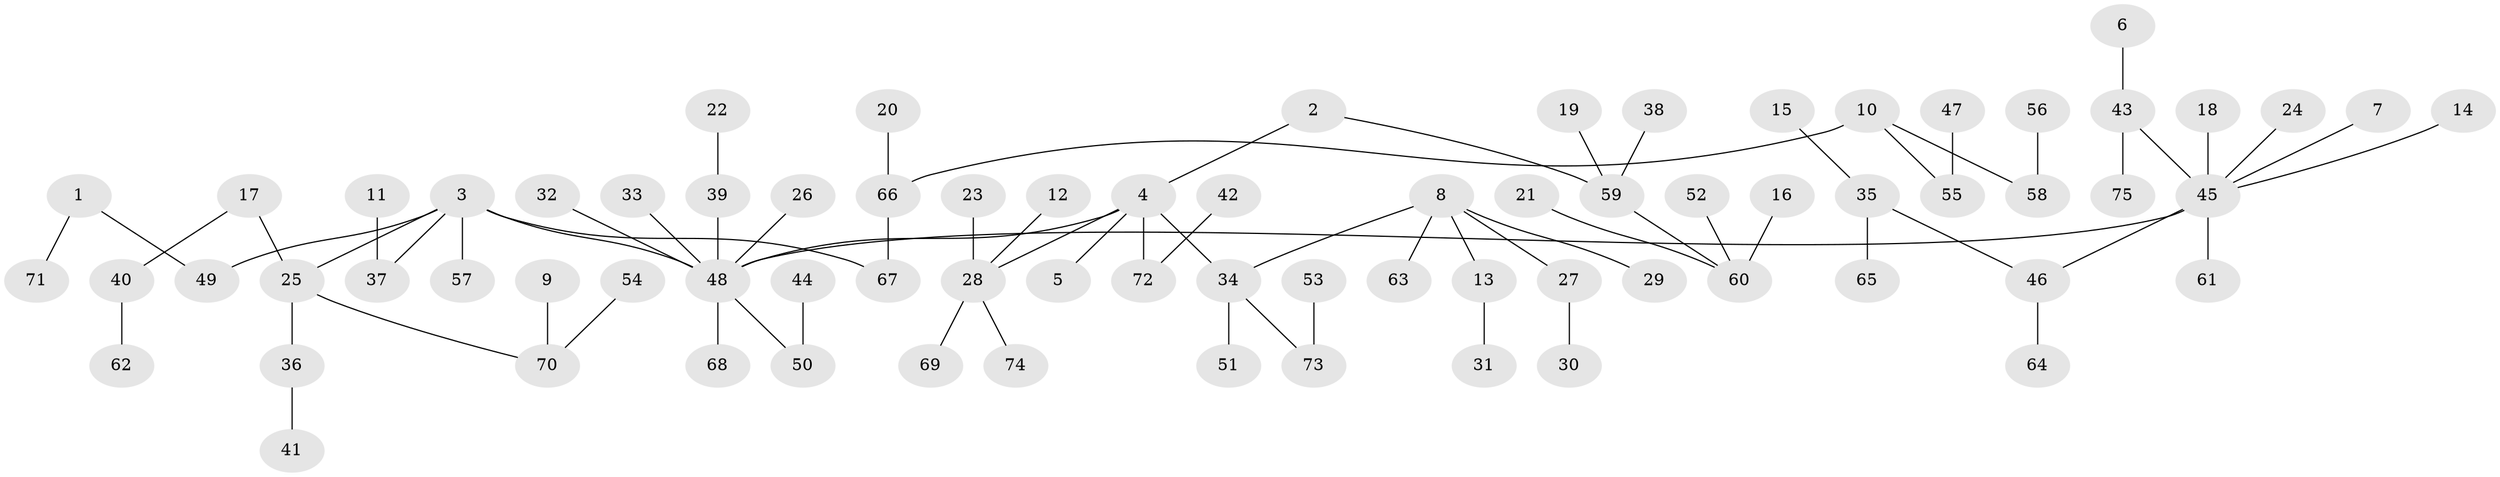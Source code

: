 // original degree distribution, {7: 0.006711409395973154, 4: 0.06711409395973154, 9: 0.006711409395973154, 6: 0.013422818791946308, 2: 0.2751677852348993, 3: 0.08053691275167785, 5: 0.04697986577181208, 1: 0.5033557046979866}
// Generated by graph-tools (version 1.1) at 2025/26/03/09/25 03:26:24]
// undirected, 75 vertices, 74 edges
graph export_dot {
graph [start="1"]
  node [color=gray90,style=filled];
  1;
  2;
  3;
  4;
  5;
  6;
  7;
  8;
  9;
  10;
  11;
  12;
  13;
  14;
  15;
  16;
  17;
  18;
  19;
  20;
  21;
  22;
  23;
  24;
  25;
  26;
  27;
  28;
  29;
  30;
  31;
  32;
  33;
  34;
  35;
  36;
  37;
  38;
  39;
  40;
  41;
  42;
  43;
  44;
  45;
  46;
  47;
  48;
  49;
  50;
  51;
  52;
  53;
  54;
  55;
  56;
  57;
  58;
  59;
  60;
  61;
  62;
  63;
  64;
  65;
  66;
  67;
  68;
  69;
  70;
  71;
  72;
  73;
  74;
  75;
  1 -- 49 [weight=1.0];
  1 -- 71 [weight=1.0];
  2 -- 4 [weight=1.0];
  2 -- 59 [weight=1.0];
  3 -- 25 [weight=1.0];
  3 -- 37 [weight=1.0];
  3 -- 48 [weight=1.0];
  3 -- 49 [weight=1.0];
  3 -- 57 [weight=1.0];
  3 -- 67 [weight=1.0];
  4 -- 5 [weight=1.0];
  4 -- 28 [weight=1.0];
  4 -- 34 [weight=1.0];
  4 -- 48 [weight=1.0];
  4 -- 72 [weight=1.0];
  6 -- 43 [weight=1.0];
  7 -- 45 [weight=1.0];
  8 -- 13 [weight=1.0];
  8 -- 27 [weight=1.0];
  8 -- 29 [weight=1.0];
  8 -- 34 [weight=1.0];
  8 -- 63 [weight=1.0];
  9 -- 70 [weight=1.0];
  10 -- 55 [weight=1.0];
  10 -- 58 [weight=1.0];
  10 -- 66 [weight=1.0];
  11 -- 37 [weight=1.0];
  12 -- 28 [weight=1.0];
  13 -- 31 [weight=1.0];
  14 -- 45 [weight=1.0];
  15 -- 35 [weight=1.0];
  16 -- 60 [weight=1.0];
  17 -- 25 [weight=1.0];
  17 -- 40 [weight=1.0];
  18 -- 45 [weight=1.0];
  19 -- 59 [weight=1.0];
  20 -- 66 [weight=1.0];
  21 -- 60 [weight=1.0];
  22 -- 39 [weight=1.0];
  23 -- 28 [weight=1.0];
  24 -- 45 [weight=1.0];
  25 -- 36 [weight=1.0];
  25 -- 70 [weight=1.0];
  26 -- 48 [weight=1.0];
  27 -- 30 [weight=1.0];
  28 -- 69 [weight=1.0];
  28 -- 74 [weight=1.0];
  32 -- 48 [weight=1.0];
  33 -- 48 [weight=1.0];
  34 -- 51 [weight=1.0];
  34 -- 73 [weight=1.0];
  35 -- 46 [weight=1.0];
  35 -- 65 [weight=1.0];
  36 -- 41 [weight=1.0];
  38 -- 59 [weight=1.0];
  39 -- 48 [weight=1.0];
  40 -- 62 [weight=1.0];
  42 -- 72 [weight=1.0];
  43 -- 45 [weight=1.0];
  43 -- 75 [weight=1.0];
  44 -- 50 [weight=1.0];
  45 -- 46 [weight=1.0];
  45 -- 48 [weight=1.0];
  45 -- 61 [weight=1.0];
  46 -- 64 [weight=1.0];
  47 -- 55 [weight=1.0];
  48 -- 50 [weight=1.0];
  48 -- 68 [weight=1.0];
  52 -- 60 [weight=1.0];
  53 -- 73 [weight=1.0];
  54 -- 70 [weight=1.0];
  56 -- 58 [weight=1.0];
  59 -- 60 [weight=1.0];
  66 -- 67 [weight=1.0];
}
